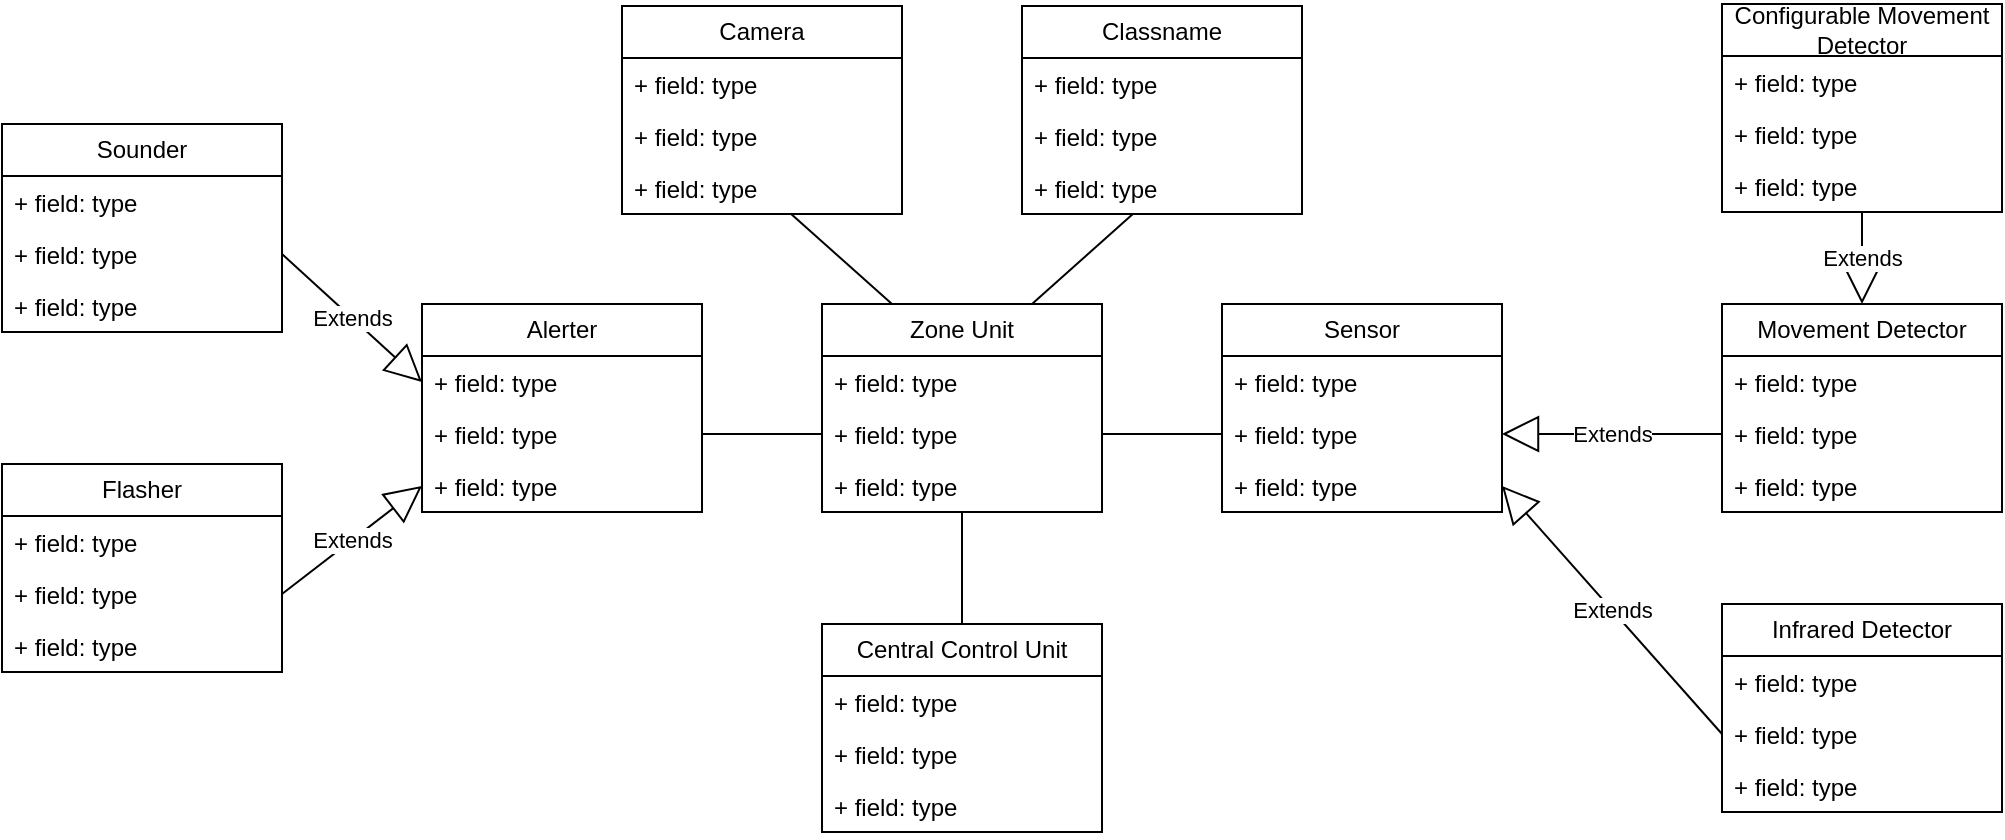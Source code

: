 <mxfile version="27.0.6">
  <diagram name="Page-1" id="KwrR-FF-rxswND6B2OOt">
    <mxGraphModel dx="1367" dy="664" grid="1" gridSize="10" guides="1" tooltips="1" connect="1" arrows="1" fold="1" page="1" pageScale="1" pageWidth="1100" pageHeight="850" math="0" shadow="0">
      <root>
        <mxCell id="0" />
        <mxCell id="1" parent="0" />
        <mxCell id="W7zMDI2A4BCJnKGvaSgr-2" value="Central Control Unit" style="swimlane;fontStyle=0;childLayout=stackLayout;horizontal=1;startSize=26;fillColor=none;horizontalStack=0;resizeParent=1;resizeParentMax=0;resizeLast=0;collapsible=1;marginBottom=0;whiteSpace=wrap;html=1;" vertex="1" parent="1">
          <mxGeometry x="430" y="630" width="140" height="104" as="geometry" />
        </mxCell>
        <mxCell id="W7zMDI2A4BCJnKGvaSgr-3" value="+ field: type" style="text;strokeColor=none;fillColor=none;align=left;verticalAlign=top;spacingLeft=4;spacingRight=4;overflow=hidden;rotatable=0;points=[[0,0.5],[1,0.5]];portConstraint=eastwest;whiteSpace=wrap;html=1;" vertex="1" parent="W7zMDI2A4BCJnKGvaSgr-2">
          <mxGeometry y="26" width="140" height="26" as="geometry" />
        </mxCell>
        <mxCell id="W7zMDI2A4BCJnKGvaSgr-4" value="+ field: type" style="text;strokeColor=none;fillColor=none;align=left;verticalAlign=top;spacingLeft=4;spacingRight=4;overflow=hidden;rotatable=0;points=[[0,0.5],[1,0.5]];portConstraint=eastwest;whiteSpace=wrap;html=1;" vertex="1" parent="W7zMDI2A4BCJnKGvaSgr-2">
          <mxGeometry y="52" width="140" height="26" as="geometry" />
        </mxCell>
        <mxCell id="W7zMDI2A4BCJnKGvaSgr-5" value="+ field: type" style="text;strokeColor=none;fillColor=none;align=left;verticalAlign=top;spacingLeft=4;spacingRight=4;overflow=hidden;rotatable=0;points=[[0,0.5],[1,0.5]];portConstraint=eastwest;whiteSpace=wrap;html=1;" vertex="1" parent="W7zMDI2A4BCJnKGvaSgr-2">
          <mxGeometry y="78" width="140" height="26" as="geometry" />
        </mxCell>
        <mxCell id="W7zMDI2A4BCJnKGvaSgr-6" value="Zone Unit" style="swimlane;fontStyle=0;childLayout=stackLayout;horizontal=1;startSize=26;fillColor=none;horizontalStack=0;resizeParent=1;resizeParentMax=0;resizeLast=0;collapsible=1;marginBottom=0;whiteSpace=wrap;html=1;" vertex="1" parent="1">
          <mxGeometry x="430" y="470" width="140" height="104" as="geometry" />
        </mxCell>
        <mxCell id="W7zMDI2A4BCJnKGvaSgr-7" value="+ field: type" style="text;strokeColor=none;fillColor=none;align=left;verticalAlign=top;spacingLeft=4;spacingRight=4;overflow=hidden;rotatable=0;points=[[0,0.5],[1,0.5]];portConstraint=eastwest;whiteSpace=wrap;html=1;" vertex="1" parent="W7zMDI2A4BCJnKGvaSgr-6">
          <mxGeometry y="26" width="140" height="26" as="geometry" />
        </mxCell>
        <mxCell id="W7zMDI2A4BCJnKGvaSgr-8" value="+ field: type" style="text;strokeColor=none;fillColor=none;align=left;verticalAlign=top;spacingLeft=4;spacingRight=4;overflow=hidden;rotatable=0;points=[[0,0.5],[1,0.5]];portConstraint=eastwest;whiteSpace=wrap;html=1;" vertex="1" parent="W7zMDI2A4BCJnKGvaSgr-6">
          <mxGeometry y="52" width="140" height="26" as="geometry" />
        </mxCell>
        <mxCell id="W7zMDI2A4BCJnKGvaSgr-9" value="+ field: type" style="text;strokeColor=none;fillColor=none;align=left;verticalAlign=top;spacingLeft=4;spacingRight=4;overflow=hidden;rotatable=0;points=[[0,0.5],[1,0.5]];portConstraint=eastwest;whiteSpace=wrap;html=1;" vertex="1" parent="W7zMDI2A4BCJnKGvaSgr-6">
          <mxGeometry y="78" width="140" height="26" as="geometry" />
        </mxCell>
        <mxCell id="W7zMDI2A4BCJnKGvaSgr-10" value="Camera" style="swimlane;fontStyle=0;childLayout=stackLayout;horizontal=1;startSize=26;fillColor=none;horizontalStack=0;resizeParent=1;resizeParentMax=0;resizeLast=0;collapsible=1;marginBottom=0;whiteSpace=wrap;html=1;" vertex="1" parent="1">
          <mxGeometry x="330" y="321" width="140" height="104" as="geometry" />
        </mxCell>
        <mxCell id="W7zMDI2A4BCJnKGvaSgr-11" value="+ field: type" style="text;strokeColor=none;fillColor=none;align=left;verticalAlign=top;spacingLeft=4;spacingRight=4;overflow=hidden;rotatable=0;points=[[0,0.5],[1,0.5]];portConstraint=eastwest;whiteSpace=wrap;html=1;" vertex="1" parent="W7zMDI2A4BCJnKGvaSgr-10">
          <mxGeometry y="26" width="140" height="26" as="geometry" />
        </mxCell>
        <mxCell id="W7zMDI2A4BCJnKGvaSgr-12" value="+ field: type" style="text;strokeColor=none;fillColor=none;align=left;verticalAlign=top;spacingLeft=4;spacingRight=4;overflow=hidden;rotatable=0;points=[[0,0.5],[1,0.5]];portConstraint=eastwest;whiteSpace=wrap;html=1;" vertex="1" parent="W7zMDI2A4BCJnKGvaSgr-10">
          <mxGeometry y="52" width="140" height="26" as="geometry" />
        </mxCell>
        <mxCell id="W7zMDI2A4BCJnKGvaSgr-13" value="+ field: type" style="text;strokeColor=none;fillColor=none;align=left;verticalAlign=top;spacingLeft=4;spacingRight=4;overflow=hidden;rotatable=0;points=[[0,0.5],[1,0.5]];portConstraint=eastwest;whiteSpace=wrap;html=1;" vertex="1" parent="W7zMDI2A4BCJnKGvaSgr-10">
          <mxGeometry y="78" width="140" height="26" as="geometry" />
        </mxCell>
        <mxCell id="W7zMDI2A4BCJnKGvaSgr-15" value="Flasher" style="swimlane;fontStyle=0;childLayout=stackLayout;horizontal=1;startSize=26;fillColor=none;horizontalStack=0;resizeParent=1;resizeParentMax=0;resizeLast=0;collapsible=1;marginBottom=0;whiteSpace=wrap;html=1;" vertex="1" parent="1">
          <mxGeometry x="20" y="550" width="140" height="104" as="geometry" />
        </mxCell>
        <mxCell id="W7zMDI2A4BCJnKGvaSgr-16" value="+ field: type" style="text;strokeColor=none;fillColor=none;align=left;verticalAlign=top;spacingLeft=4;spacingRight=4;overflow=hidden;rotatable=0;points=[[0,0.5],[1,0.5]];portConstraint=eastwest;whiteSpace=wrap;html=1;" vertex="1" parent="W7zMDI2A4BCJnKGvaSgr-15">
          <mxGeometry y="26" width="140" height="26" as="geometry" />
        </mxCell>
        <mxCell id="W7zMDI2A4BCJnKGvaSgr-17" value="+ field: type" style="text;strokeColor=none;fillColor=none;align=left;verticalAlign=top;spacingLeft=4;spacingRight=4;overflow=hidden;rotatable=0;points=[[0,0.5],[1,0.5]];portConstraint=eastwest;whiteSpace=wrap;html=1;" vertex="1" parent="W7zMDI2A4BCJnKGvaSgr-15">
          <mxGeometry y="52" width="140" height="26" as="geometry" />
        </mxCell>
        <mxCell id="W7zMDI2A4BCJnKGvaSgr-18" value="+ field: type" style="text;strokeColor=none;fillColor=none;align=left;verticalAlign=top;spacingLeft=4;spacingRight=4;overflow=hidden;rotatable=0;points=[[0,0.5],[1,0.5]];portConstraint=eastwest;whiteSpace=wrap;html=1;" vertex="1" parent="W7zMDI2A4BCJnKGvaSgr-15">
          <mxGeometry y="78" width="140" height="26" as="geometry" />
        </mxCell>
        <mxCell id="W7zMDI2A4BCJnKGvaSgr-19" value="Sounder" style="swimlane;fontStyle=0;childLayout=stackLayout;horizontal=1;startSize=26;fillColor=none;horizontalStack=0;resizeParent=1;resizeParentMax=0;resizeLast=0;collapsible=1;marginBottom=0;whiteSpace=wrap;html=1;" vertex="1" parent="1">
          <mxGeometry x="20" y="380" width="140" height="104" as="geometry" />
        </mxCell>
        <mxCell id="W7zMDI2A4BCJnKGvaSgr-20" value="+ field: type" style="text;strokeColor=none;fillColor=none;align=left;verticalAlign=top;spacingLeft=4;spacingRight=4;overflow=hidden;rotatable=0;points=[[0,0.5],[1,0.5]];portConstraint=eastwest;whiteSpace=wrap;html=1;" vertex="1" parent="W7zMDI2A4BCJnKGvaSgr-19">
          <mxGeometry y="26" width="140" height="26" as="geometry" />
        </mxCell>
        <mxCell id="W7zMDI2A4BCJnKGvaSgr-21" value="+ field: type" style="text;strokeColor=none;fillColor=none;align=left;verticalAlign=top;spacingLeft=4;spacingRight=4;overflow=hidden;rotatable=0;points=[[0,0.5],[1,0.5]];portConstraint=eastwest;whiteSpace=wrap;html=1;" vertex="1" parent="W7zMDI2A4BCJnKGvaSgr-19">
          <mxGeometry y="52" width="140" height="26" as="geometry" />
        </mxCell>
        <mxCell id="W7zMDI2A4BCJnKGvaSgr-22" value="+ field: type" style="text;strokeColor=none;fillColor=none;align=left;verticalAlign=top;spacingLeft=4;spacingRight=4;overflow=hidden;rotatable=0;points=[[0,0.5],[1,0.5]];portConstraint=eastwest;whiteSpace=wrap;html=1;" vertex="1" parent="W7zMDI2A4BCJnKGvaSgr-19">
          <mxGeometry y="78" width="140" height="26" as="geometry" />
        </mxCell>
        <mxCell id="W7zMDI2A4BCJnKGvaSgr-23" value="Infrared Detector" style="swimlane;fontStyle=0;childLayout=stackLayout;horizontal=1;startSize=26;fillColor=none;horizontalStack=0;resizeParent=1;resizeParentMax=0;resizeLast=0;collapsible=1;marginBottom=0;whiteSpace=wrap;html=1;" vertex="1" parent="1">
          <mxGeometry x="880" y="620" width="140" height="104" as="geometry" />
        </mxCell>
        <mxCell id="W7zMDI2A4BCJnKGvaSgr-24" value="+ field: type" style="text;strokeColor=none;fillColor=none;align=left;verticalAlign=top;spacingLeft=4;spacingRight=4;overflow=hidden;rotatable=0;points=[[0,0.5],[1,0.5]];portConstraint=eastwest;whiteSpace=wrap;html=1;" vertex="1" parent="W7zMDI2A4BCJnKGvaSgr-23">
          <mxGeometry y="26" width="140" height="26" as="geometry" />
        </mxCell>
        <mxCell id="W7zMDI2A4BCJnKGvaSgr-25" value="+ field: type" style="text;strokeColor=none;fillColor=none;align=left;verticalAlign=top;spacingLeft=4;spacingRight=4;overflow=hidden;rotatable=0;points=[[0,0.5],[1,0.5]];portConstraint=eastwest;whiteSpace=wrap;html=1;" vertex="1" parent="W7zMDI2A4BCJnKGvaSgr-23">
          <mxGeometry y="52" width="140" height="26" as="geometry" />
        </mxCell>
        <mxCell id="W7zMDI2A4BCJnKGvaSgr-26" value="+ field: type" style="text;strokeColor=none;fillColor=none;align=left;verticalAlign=top;spacingLeft=4;spacingRight=4;overflow=hidden;rotatable=0;points=[[0,0.5],[1,0.5]];portConstraint=eastwest;whiteSpace=wrap;html=1;" vertex="1" parent="W7zMDI2A4BCJnKGvaSgr-23">
          <mxGeometry y="78" width="140" height="26" as="geometry" />
        </mxCell>
        <mxCell id="W7zMDI2A4BCJnKGvaSgr-27" value="Movement Detector" style="swimlane;fontStyle=0;childLayout=stackLayout;horizontal=1;startSize=26;fillColor=none;horizontalStack=0;resizeParent=1;resizeParentMax=0;resizeLast=0;collapsible=1;marginBottom=0;whiteSpace=wrap;html=1;" vertex="1" parent="1">
          <mxGeometry x="880" y="470" width="140" height="104" as="geometry" />
        </mxCell>
        <mxCell id="W7zMDI2A4BCJnKGvaSgr-28" value="+ field: type" style="text;strokeColor=none;fillColor=none;align=left;verticalAlign=top;spacingLeft=4;spacingRight=4;overflow=hidden;rotatable=0;points=[[0,0.5],[1,0.5]];portConstraint=eastwest;whiteSpace=wrap;html=1;" vertex="1" parent="W7zMDI2A4BCJnKGvaSgr-27">
          <mxGeometry y="26" width="140" height="26" as="geometry" />
        </mxCell>
        <mxCell id="W7zMDI2A4BCJnKGvaSgr-29" value="+ field: type" style="text;strokeColor=none;fillColor=none;align=left;verticalAlign=top;spacingLeft=4;spacingRight=4;overflow=hidden;rotatable=0;points=[[0,0.5],[1,0.5]];portConstraint=eastwest;whiteSpace=wrap;html=1;" vertex="1" parent="W7zMDI2A4BCJnKGvaSgr-27">
          <mxGeometry y="52" width="140" height="26" as="geometry" />
        </mxCell>
        <mxCell id="W7zMDI2A4BCJnKGvaSgr-30" value="+ field: type" style="text;strokeColor=none;fillColor=none;align=left;verticalAlign=top;spacingLeft=4;spacingRight=4;overflow=hidden;rotatable=0;points=[[0,0.5],[1,0.5]];portConstraint=eastwest;whiteSpace=wrap;html=1;" vertex="1" parent="W7zMDI2A4BCJnKGvaSgr-27">
          <mxGeometry y="78" width="140" height="26" as="geometry" />
        </mxCell>
        <mxCell id="W7zMDI2A4BCJnKGvaSgr-31" value="Configurable Movement Detector" style="swimlane;fontStyle=0;childLayout=stackLayout;horizontal=1;startSize=26;fillColor=none;horizontalStack=0;resizeParent=1;resizeParentMax=0;resizeLast=0;collapsible=1;marginBottom=0;whiteSpace=wrap;html=1;" vertex="1" parent="1">
          <mxGeometry x="880" y="320" width="140" height="104" as="geometry" />
        </mxCell>
        <mxCell id="W7zMDI2A4BCJnKGvaSgr-32" value="+ field: type" style="text;strokeColor=none;fillColor=none;align=left;verticalAlign=top;spacingLeft=4;spacingRight=4;overflow=hidden;rotatable=0;points=[[0,0.5],[1,0.5]];portConstraint=eastwest;whiteSpace=wrap;html=1;" vertex="1" parent="W7zMDI2A4BCJnKGvaSgr-31">
          <mxGeometry y="26" width="140" height="26" as="geometry" />
        </mxCell>
        <mxCell id="W7zMDI2A4BCJnKGvaSgr-33" value="+ field: type" style="text;strokeColor=none;fillColor=none;align=left;verticalAlign=top;spacingLeft=4;spacingRight=4;overflow=hidden;rotatable=0;points=[[0,0.5],[1,0.5]];portConstraint=eastwest;whiteSpace=wrap;html=1;" vertex="1" parent="W7zMDI2A4BCJnKGvaSgr-31">
          <mxGeometry y="52" width="140" height="26" as="geometry" />
        </mxCell>
        <mxCell id="W7zMDI2A4BCJnKGvaSgr-34" value="+ field: type" style="text;strokeColor=none;fillColor=none;align=left;verticalAlign=top;spacingLeft=4;spacingRight=4;overflow=hidden;rotatable=0;points=[[0,0.5],[1,0.5]];portConstraint=eastwest;whiteSpace=wrap;html=1;" vertex="1" parent="W7zMDI2A4BCJnKGvaSgr-31">
          <mxGeometry y="78" width="140" height="26" as="geometry" />
        </mxCell>
        <mxCell id="W7zMDI2A4BCJnKGvaSgr-35" value="Sensor" style="swimlane;fontStyle=0;childLayout=stackLayout;horizontal=1;startSize=26;fillColor=none;horizontalStack=0;resizeParent=1;resizeParentMax=0;resizeLast=0;collapsible=1;marginBottom=0;whiteSpace=wrap;html=1;" vertex="1" parent="1">
          <mxGeometry x="630" y="470" width="140" height="104" as="geometry" />
        </mxCell>
        <mxCell id="W7zMDI2A4BCJnKGvaSgr-36" value="+ field: type" style="text;strokeColor=none;fillColor=none;align=left;verticalAlign=top;spacingLeft=4;spacingRight=4;overflow=hidden;rotatable=0;points=[[0,0.5],[1,0.5]];portConstraint=eastwest;whiteSpace=wrap;html=1;" vertex="1" parent="W7zMDI2A4BCJnKGvaSgr-35">
          <mxGeometry y="26" width="140" height="26" as="geometry" />
        </mxCell>
        <mxCell id="W7zMDI2A4BCJnKGvaSgr-37" value="+ field: type" style="text;strokeColor=none;fillColor=none;align=left;verticalAlign=top;spacingLeft=4;spacingRight=4;overflow=hidden;rotatable=0;points=[[0,0.5],[1,0.5]];portConstraint=eastwest;whiteSpace=wrap;html=1;" vertex="1" parent="W7zMDI2A4BCJnKGvaSgr-35">
          <mxGeometry y="52" width="140" height="26" as="geometry" />
        </mxCell>
        <mxCell id="W7zMDI2A4BCJnKGvaSgr-38" value="+ field: type" style="text;strokeColor=none;fillColor=none;align=left;verticalAlign=top;spacingLeft=4;spacingRight=4;overflow=hidden;rotatable=0;points=[[0,0.5],[1,0.5]];portConstraint=eastwest;whiteSpace=wrap;html=1;" vertex="1" parent="W7zMDI2A4BCJnKGvaSgr-35">
          <mxGeometry y="78" width="140" height="26" as="geometry" />
        </mxCell>
        <mxCell id="W7zMDI2A4BCJnKGvaSgr-39" value="Alerter" style="swimlane;fontStyle=0;childLayout=stackLayout;horizontal=1;startSize=26;fillColor=none;horizontalStack=0;resizeParent=1;resizeParentMax=0;resizeLast=0;collapsible=1;marginBottom=0;whiteSpace=wrap;html=1;" vertex="1" parent="1">
          <mxGeometry x="230" y="470" width="140" height="104" as="geometry" />
        </mxCell>
        <mxCell id="W7zMDI2A4BCJnKGvaSgr-40" value="+ field: type" style="text;strokeColor=none;fillColor=none;align=left;verticalAlign=top;spacingLeft=4;spacingRight=4;overflow=hidden;rotatable=0;points=[[0,0.5],[1,0.5]];portConstraint=eastwest;whiteSpace=wrap;html=1;" vertex="1" parent="W7zMDI2A4BCJnKGvaSgr-39">
          <mxGeometry y="26" width="140" height="26" as="geometry" />
        </mxCell>
        <mxCell id="W7zMDI2A4BCJnKGvaSgr-41" value="+ field: type" style="text;strokeColor=none;fillColor=none;align=left;verticalAlign=top;spacingLeft=4;spacingRight=4;overflow=hidden;rotatable=0;points=[[0,0.5],[1,0.5]];portConstraint=eastwest;whiteSpace=wrap;html=1;" vertex="1" parent="W7zMDI2A4BCJnKGvaSgr-39">
          <mxGeometry y="52" width="140" height="26" as="geometry" />
        </mxCell>
        <mxCell id="W7zMDI2A4BCJnKGvaSgr-42" value="+ field: type" style="text;strokeColor=none;fillColor=none;align=left;verticalAlign=top;spacingLeft=4;spacingRight=4;overflow=hidden;rotatable=0;points=[[0,0.5],[1,0.5]];portConstraint=eastwest;whiteSpace=wrap;html=1;" vertex="1" parent="W7zMDI2A4BCJnKGvaSgr-39">
          <mxGeometry y="78" width="140" height="26" as="geometry" />
        </mxCell>
        <mxCell id="W7zMDI2A4BCJnKGvaSgr-44" value="Extends" style="endArrow=block;endSize=16;endFill=0;html=1;rounded=0;exitX=1;exitY=0.5;exitDx=0;exitDy=0;entryX=0;entryY=0.5;entryDx=0;entryDy=0;" edge="1" parent="1" source="W7zMDI2A4BCJnKGvaSgr-21" target="W7zMDI2A4BCJnKGvaSgr-40">
          <mxGeometry width="160" relative="1" as="geometry">
            <mxPoint x="310" y="470" as="sourcePoint" />
            <mxPoint x="470" y="470" as="targetPoint" />
          </mxGeometry>
        </mxCell>
        <mxCell id="W7zMDI2A4BCJnKGvaSgr-45" value="Extends" style="endArrow=block;endSize=16;endFill=0;html=1;rounded=0;exitX=1;exitY=0.5;exitDx=0;exitDy=0;entryX=0;entryY=0.5;entryDx=0;entryDy=0;" edge="1" parent="1" source="W7zMDI2A4BCJnKGvaSgr-17" target="W7zMDI2A4BCJnKGvaSgr-42">
          <mxGeometry width="160" relative="1" as="geometry">
            <mxPoint x="310" y="470" as="sourcePoint" />
            <mxPoint x="470" y="470" as="targetPoint" />
          </mxGeometry>
        </mxCell>
        <mxCell id="W7zMDI2A4BCJnKGvaSgr-46" value="Extends" style="endArrow=block;endSize=16;endFill=0;html=1;rounded=0;exitX=0;exitY=0.5;exitDx=0;exitDy=0;entryX=1;entryY=0.5;entryDx=0;entryDy=0;" edge="1" parent="1" source="W7zMDI2A4BCJnKGvaSgr-25" target="W7zMDI2A4BCJnKGvaSgr-38">
          <mxGeometry width="160" relative="1" as="geometry">
            <mxPoint x="680" y="530" as="sourcePoint" />
            <mxPoint x="840" y="530" as="targetPoint" />
          </mxGeometry>
        </mxCell>
        <mxCell id="W7zMDI2A4BCJnKGvaSgr-47" value="Extends" style="endArrow=block;endSize=16;endFill=0;html=1;rounded=0;entryX=1;entryY=0.5;entryDx=0;entryDy=0;exitX=0;exitY=0.5;exitDx=0;exitDy=0;" edge="1" parent="1" source="W7zMDI2A4BCJnKGvaSgr-29" target="W7zMDI2A4BCJnKGvaSgr-37">
          <mxGeometry width="160" relative="1" as="geometry">
            <mxPoint x="1040" y="530" as="sourcePoint" />
            <mxPoint x="840" y="530" as="targetPoint" />
          </mxGeometry>
        </mxCell>
        <mxCell id="W7zMDI2A4BCJnKGvaSgr-48" value="Extends" style="endArrow=block;endSize=16;endFill=0;html=1;rounded=0;entryX=0.5;entryY=0;entryDx=0;entryDy=0;" edge="1" parent="1" source="W7zMDI2A4BCJnKGvaSgr-34" target="W7zMDI2A4BCJnKGvaSgr-27">
          <mxGeometry width="160" relative="1" as="geometry">
            <mxPoint x="840" y="400" as="sourcePoint" />
            <mxPoint x="840" y="530" as="targetPoint" />
          </mxGeometry>
        </mxCell>
        <mxCell id="W7zMDI2A4BCJnKGvaSgr-50" value="" style="endArrow=none;html=1;rounded=0;exitX=0.5;exitY=0;exitDx=0;exitDy=0;" edge="1" parent="1" source="W7zMDI2A4BCJnKGvaSgr-2" target="W7zMDI2A4BCJnKGvaSgr-9">
          <mxGeometry width="50" height="50" relative="1" as="geometry">
            <mxPoint x="690" y="600" as="sourcePoint" />
            <mxPoint x="740" y="550" as="targetPoint" />
          </mxGeometry>
        </mxCell>
        <mxCell id="W7zMDI2A4BCJnKGvaSgr-51" value="" style="endArrow=none;html=1;rounded=0;exitX=1;exitY=0.5;exitDx=0;exitDy=0;entryX=0;entryY=0.5;entryDx=0;entryDy=0;" edge="1" parent="1" source="W7zMDI2A4BCJnKGvaSgr-41" target="W7zMDI2A4BCJnKGvaSgr-8">
          <mxGeometry width="50" height="50" relative="1" as="geometry">
            <mxPoint x="690" y="600" as="sourcePoint" />
            <mxPoint x="740" y="550" as="targetPoint" />
          </mxGeometry>
        </mxCell>
        <mxCell id="W7zMDI2A4BCJnKGvaSgr-52" value="" style="endArrow=none;html=1;rounded=0;exitX=1;exitY=0.5;exitDx=0;exitDy=0;entryX=0;entryY=0.5;entryDx=0;entryDy=0;" edge="1" parent="1" source="W7zMDI2A4BCJnKGvaSgr-8" target="W7zMDI2A4BCJnKGvaSgr-37">
          <mxGeometry width="50" height="50" relative="1" as="geometry">
            <mxPoint x="600" y="570" as="sourcePoint" />
            <mxPoint x="650" y="520" as="targetPoint" />
          </mxGeometry>
        </mxCell>
        <mxCell id="W7zMDI2A4BCJnKGvaSgr-53" value="Classname" style="swimlane;fontStyle=0;childLayout=stackLayout;horizontal=1;startSize=26;fillColor=none;horizontalStack=0;resizeParent=1;resizeParentMax=0;resizeLast=0;collapsible=1;marginBottom=0;whiteSpace=wrap;html=1;" vertex="1" parent="1">
          <mxGeometry x="530" y="321" width="140" height="104" as="geometry" />
        </mxCell>
        <mxCell id="W7zMDI2A4BCJnKGvaSgr-54" value="+ field: type" style="text;strokeColor=none;fillColor=none;align=left;verticalAlign=top;spacingLeft=4;spacingRight=4;overflow=hidden;rotatable=0;points=[[0,0.5],[1,0.5]];portConstraint=eastwest;whiteSpace=wrap;html=1;" vertex="1" parent="W7zMDI2A4BCJnKGvaSgr-53">
          <mxGeometry y="26" width="140" height="26" as="geometry" />
        </mxCell>
        <mxCell id="W7zMDI2A4BCJnKGvaSgr-55" value="+ field: type" style="text;strokeColor=none;fillColor=none;align=left;verticalAlign=top;spacingLeft=4;spacingRight=4;overflow=hidden;rotatable=0;points=[[0,0.5],[1,0.5]];portConstraint=eastwest;whiteSpace=wrap;html=1;" vertex="1" parent="W7zMDI2A4BCJnKGvaSgr-53">
          <mxGeometry y="52" width="140" height="26" as="geometry" />
        </mxCell>
        <mxCell id="W7zMDI2A4BCJnKGvaSgr-56" value="+ field: type" style="text;strokeColor=none;fillColor=none;align=left;verticalAlign=top;spacingLeft=4;spacingRight=4;overflow=hidden;rotatable=0;points=[[0,0.5],[1,0.5]];portConstraint=eastwest;whiteSpace=wrap;html=1;" vertex="1" parent="W7zMDI2A4BCJnKGvaSgr-53">
          <mxGeometry y="78" width="140" height="26" as="geometry" />
        </mxCell>
        <mxCell id="W7zMDI2A4BCJnKGvaSgr-57" value="" style="endArrow=none;html=1;rounded=0;exitX=0.25;exitY=0;exitDx=0;exitDy=0;" edge="1" parent="1" source="W7zMDI2A4BCJnKGvaSgr-6" target="W7zMDI2A4BCJnKGvaSgr-13">
          <mxGeometry width="50" height="50" relative="1" as="geometry">
            <mxPoint x="650" y="420" as="sourcePoint" />
            <mxPoint x="700" y="370" as="targetPoint" />
          </mxGeometry>
        </mxCell>
        <mxCell id="W7zMDI2A4BCJnKGvaSgr-58" value="" style="endArrow=none;html=1;rounded=0;exitX=0.75;exitY=0;exitDx=0;exitDy=0;" edge="1" parent="1" source="W7zMDI2A4BCJnKGvaSgr-6" target="W7zMDI2A4BCJnKGvaSgr-56">
          <mxGeometry width="50" height="50" relative="1" as="geometry">
            <mxPoint x="650" y="420" as="sourcePoint" />
            <mxPoint x="700" y="370" as="targetPoint" />
          </mxGeometry>
        </mxCell>
      </root>
    </mxGraphModel>
  </diagram>
</mxfile>
